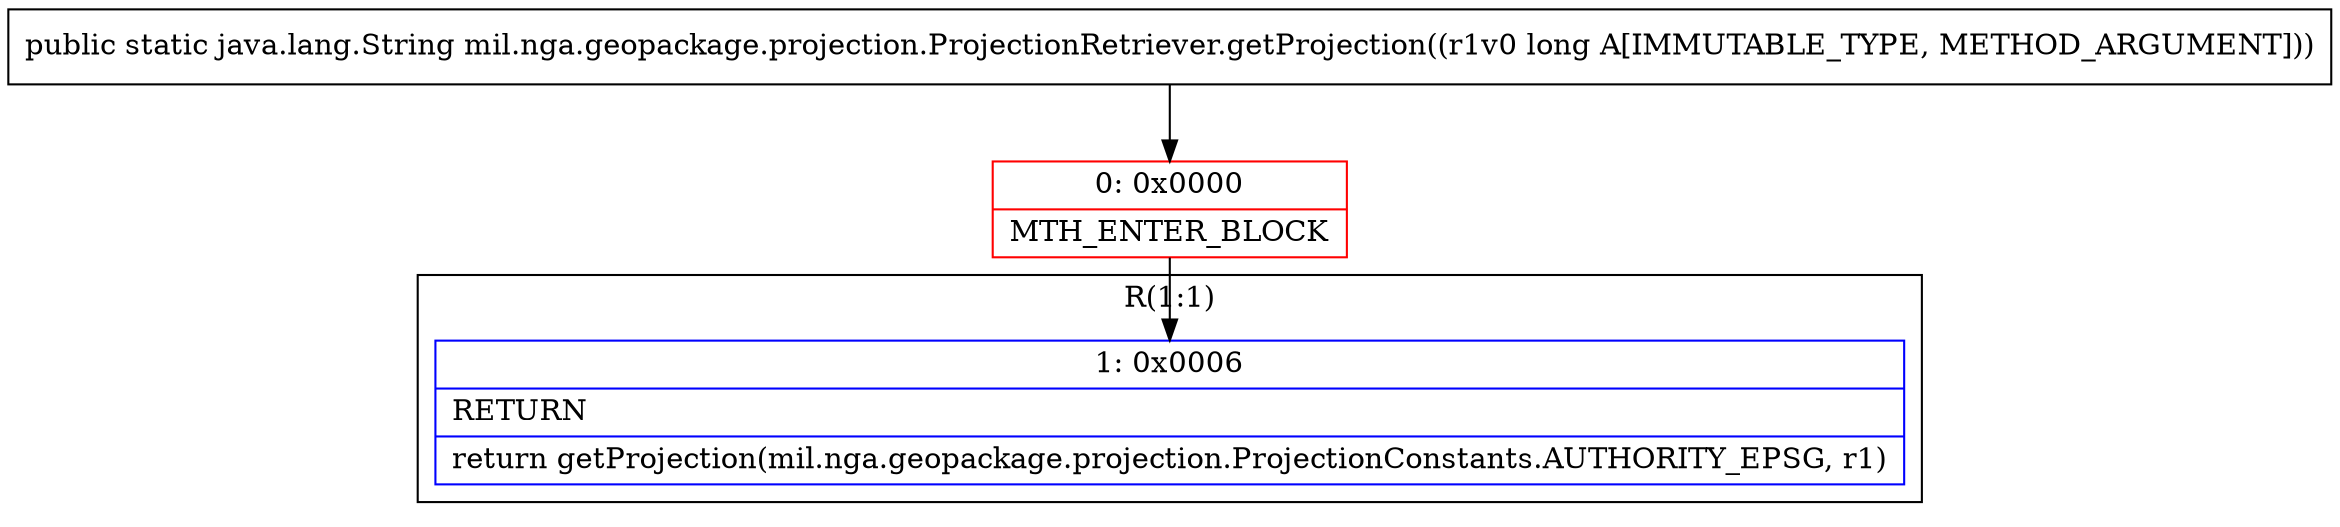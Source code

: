 digraph "CFG formil.nga.geopackage.projection.ProjectionRetriever.getProjection(J)Ljava\/lang\/String;" {
subgraph cluster_Region_1558819994 {
label = "R(1:1)";
node [shape=record,color=blue];
Node_1 [shape=record,label="{1\:\ 0x0006|RETURN\l|return getProjection(mil.nga.geopackage.projection.ProjectionConstants.AUTHORITY_EPSG, r1)\l}"];
}
Node_0 [shape=record,color=red,label="{0\:\ 0x0000|MTH_ENTER_BLOCK\l}"];
MethodNode[shape=record,label="{public static java.lang.String mil.nga.geopackage.projection.ProjectionRetriever.getProjection((r1v0 long A[IMMUTABLE_TYPE, METHOD_ARGUMENT])) }"];
MethodNode -> Node_0;
Node_0 -> Node_1;
}

